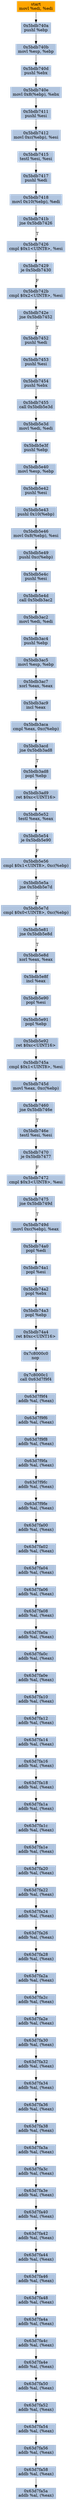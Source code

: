 digraph G {
node[shape=rectangle,style=filled,fillcolor=lightsteelblue,color=lightsteelblue]
bgcolor="transparent"
a0x5bdb7408movl_edi_edi[label="start\nmovl %edi, %edi",color="lightgrey",fillcolor="orange"];
a0x5bdb740apushl_ebp[label="0x5bdb740a\npushl %ebp"];
a0x5bdb740bmovl_esp_ebp[label="0x5bdb740b\nmovl %esp, %ebp"];
a0x5bdb740dpushl_ebx[label="0x5bdb740d\npushl %ebx"];
a0x5bdb740emovl_0x8ebp__ebx[label="0x5bdb740e\nmovl 0x8(%ebp), %ebx"];
a0x5bdb7411pushl_esi[label="0x5bdb7411\npushl %esi"];
a0x5bdb7412movl_0xcebp__esi[label="0x5bdb7412\nmovl 0xc(%ebp), %esi"];
a0x5bdb7415testl_esi_esi[label="0x5bdb7415\ntestl %esi, %esi"];
a0x5bdb7417pushl_edi[label="0x5bdb7417\npushl %edi"];
a0x5bdb7418movl_0x10ebp__edi[label="0x5bdb7418\nmovl 0x10(%ebp), %edi"];
a0x5bdb741bjne_0x5bdb7426[label="0x5bdb741b\njne 0x5bdb7426"];
a0x5bdb7426cmpl_0x1UINT8_esi[label="0x5bdb7426\ncmpl $0x1<UINT8>, %esi"];
a0x5bdb7429je_0x5bdb7430[label="0x5bdb7429\nje 0x5bdb7430"];
a0x5bdb742bcmpl_0x2UINT8_esi[label="0x5bdb742b\ncmpl $0x2<UINT8>, %esi"];
a0x5bdb742ejne_0x5bdb7452[label="0x5bdb742e\njne 0x5bdb7452"];
a0x5bdb7452pushl_edi[label="0x5bdb7452\npushl %edi"];
a0x5bdb7453pushl_esi[label="0x5bdb7453\npushl %esi"];
a0x5bdb7454pushl_ebx[label="0x5bdb7454\npushl %ebx"];
a0x5bdb7455call_0x5bdb5e3d[label="0x5bdb7455\ncall 0x5bdb5e3d"];
a0x5bdb5e3dmovl_edi_edi[label="0x5bdb5e3d\nmovl %edi, %edi"];
a0x5bdb5e3fpushl_ebp[label="0x5bdb5e3f\npushl %ebp"];
a0x5bdb5e40movl_esp_ebp[label="0x5bdb5e40\nmovl %esp, %ebp"];
a0x5bdb5e42pushl_esi[label="0x5bdb5e42\npushl %esi"];
a0x5bdb5e43pushl_0x10ebp_[label="0x5bdb5e43\npushl 0x10(%ebp)"];
a0x5bdb5e46movl_0x8ebp__esi[label="0x5bdb5e46\nmovl 0x8(%ebp), %esi"];
a0x5bdb5e49pushl_0xcebp_[label="0x5bdb5e49\npushl 0xc(%ebp)"];
a0x5bdb5e4cpushl_esi[label="0x5bdb5e4c\npushl %esi"];
a0x5bdb5e4dcall_0x5bdb3ac2[label="0x5bdb5e4d\ncall 0x5bdb3ac2"];
a0x5bdb3ac2movl_edi_edi[label="0x5bdb3ac2\nmovl %edi, %edi"];
a0x5bdb3ac4pushl_ebp[label="0x5bdb3ac4\npushl %ebp"];
a0x5bdb3ac5movl_esp_ebp[label="0x5bdb3ac5\nmovl %esp, %ebp"];
a0x5bdb3ac7xorl_eax_eax[label="0x5bdb3ac7\nxorl %eax, %eax"];
a0x5bdb3ac9incl_eax[label="0x5bdb3ac9\nincl %eax"];
a0x5bdb3acacmpl_eax_0xcebp_[label="0x5bdb3aca\ncmpl %eax, 0xc(%ebp)"];
a0x5bdb3acdjne_0x5bdb3ad8[label="0x5bdb3acd\njne 0x5bdb3ad8"];
a0x5bdb3ad8popl_ebp[label="0x5bdb3ad8\npopl %ebp"];
a0x5bdb3ad9ret_0xcUINT16[label="0x5bdb3ad9\nret $0xc<UINT16>"];
a0x5bdb5e52testl_eax_eax[label="0x5bdb5e52\ntestl %eax, %eax"];
a0x5bdb5e54je_0x5bdb5e90[label="0x5bdb5e54\nje 0x5bdb5e90"];
a0x5bdb5e56cmpl_0x1UINT8_0xcebp_[label="0x5bdb5e56\ncmpl $0x1<UINT8>, 0xc(%ebp)"];
a0x5bdb5e5ajne_0x5bdb5e7d[label="0x5bdb5e5a\njne 0x5bdb5e7d"];
a0x5bdb5e7dcmpl_0x0UINT8_0xcebp_[label="0x5bdb5e7d\ncmpl $0x0<UINT8>, 0xc(%ebp)"];
a0x5bdb5e81jne_0x5bdb5e8d[label="0x5bdb5e81\njne 0x5bdb5e8d"];
a0x5bdb5e8dxorl_eax_eax[label="0x5bdb5e8d\nxorl %eax, %eax"];
a0x5bdb5e8fincl_eax[label="0x5bdb5e8f\nincl %eax"];
a0x5bdb5e90popl_esi[label="0x5bdb5e90\npopl %esi"];
a0x5bdb5e91popl_ebp[label="0x5bdb5e91\npopl %ebp"];
a0x5bdb5e92ret_0xcUINT16[label="0x5bdb5e92\nret $0xc<UINT16>"];
a0x5bdb745acmpl_0x1UINT8_esi[label="0x5bdb745a\ncmpl $0x1<UINT8>, %esi"];
a0x5bdb745dmovl_eax_0xcebp_[label="0x5bdb745d\nmovl %eax, 0xc(%ebp)"];
a0x5bdb7460jne_0x5bdb746e[label="0x5bdb7460\njne 0x5bdb746e"];
a0x5bdb746etestl_esi_esi[label="0x5bdb746e\ntestl %esi, %esi"];
a0x5bdb7470je_0x5bdb7477[label="0x5bdb7470\nje 0x5bdb7477"];
a0x5bdb7472cmpl_0x3UINT8_esi[label="0x5bdb7472\ncmpl $0x3<UINT8>, %esi"];
a0x5bdb7475jne_0x5bdb749d[label="0x5bdb7475\njne 0x5bdb749d"];
a0x5bdb749dmovl_0xcebp__eax[label="0x5bdb749d\nmovl 0xc(%ebp), %eax"];
a0x5bdb74a0popl_edi[label="0x5bdb74a0\npopl %edi"];
a0x5bdb74a1popl_esi[label="0x5bdb74a1\npopl %esi"];
a0x5bdb74a2popl_ebx[label="0x5bdb74a2\npopl %ebx"];
a0x5bdb74a3popl_ebp[label="0x5bdb74a3\npopl %ebp"];
a0x5bdb74a4ret_0xcUINT16[label="0x5bdb74a4\nret $0xc<UINT16>"];
a0x7c8000c0nop_[label="0x7c8000c0\nnop "];
a0x7c8000c1call_0x63d7f9f4[label="0x7c8000c1\ncall 0x63d7f9f4"];
a0x63d7f9f4addb_al_eax_[label="0x63d7f9f4\naddb %al, (%eax)"];
a0x63d7f9f6addb_al_eax_[label="0x63d7f9f6\naddb %al, (%eax)"];
a0x63d7f9f8addb_al_eax_[label="0x63d7f9f8\naddb %al, (%eax)"];
a0x63d7f9faaddb_al_eax_[label="0x63d7f9fa\naddb %al, (%eax)"];
a0x63d7f9fcaddb_al_eax_[label="0x63d7f9fc\naddb %al, (%eax)"];
a0x63d7f9feaddb_al_eax_[label="0x63d7f9fe\naddb %al, (%eax)"];
a0x63d7fa00addb_al_eax_[label="0x63d7fa00\naddb %al, (%eax)"];
a0x63d7fa02addb_al_eax_[label="0x63d7fa02\naddb %al, (%eax)"];
a0x63d7fa04addb_al_eax_[label="0x63d7fa04\naddb %al, (%eax)"];
a0x63d7fa06addb_al_eax_[label="0x63d7fa06\naddb %al, (%eax)"];
a0x63d7fa08addb_al_eax_[label="0x63d7fa08\naddb %al, (%eax)"];
a0x63d7fa0aaddb_al_eax_[label="0x63d7fa0a\naddb %al, (%eax)"];
a0x63d7fa0caddb_al_eax_[label="0x63d7fa0c\naddb %al, (%eax)"];
a0x63d7fa0eaddb_al_eax_[label="0x63d7fa0e\naddb %al, (%eax)"];
a0x63d7fa10addb_al_eax_[label="0x63d7fa10\naddb %al, (%eax)"];
a0x63d7fa12addb_al_eax_[label="0x63d7fa12\naddb %al, (%eax)"];
a0x63d7fa14addb_al_eax_[label="0x63d7fa14\naddb %al, (%eax)"];
a0x63d7fa16addb_al_eax_[label="0x63d7fa16\naddb %al, (%eax)"];
a0x63d7fa18addb_al_eax_[label="0x63d7fa18\naddb %al, (%eax)"];
a0x63d7fa1aaddb_al_eax_[label="0x63d7fa1a\naddb %al, (%eax)"];
a0x63d7fa1caddb_al_eax_[label="0x63d7fa1c\naddb %al, (%eax)"];
a0x63d7fa1eaddb_al_eax_[label="0x63d7fa1e\naddb %al, (%eax)"];
a0x63d7fa20addb_al_eax_[label="0x63d7fa20\naddb %al, (%eax)"];
a0x63d7fa22addb_al_eax_[label="0x63d7fa22\naddb %al, (%eax)"];
a0x63d7fa24addb_al_eax_[label="0x63d7fa24\naddb %al, (%eax)"];
a0x63d7fa26addb_al_eax_[label="0x63d7fa26\naddb %al, (%eax)"];
a0x63d7fa28addb_al_eax_[label="0x63d7fa28\naddb %al, (%eax)"];
a0x63d7fa2aaddb_al_eax_[label="0x63d7fa2a\naddb %al, (%eax)"];
a0x63d7fa2caddb_al_eax_[label="0x63d7fa2c\naddb %al, (%eax)"];
a0x63d7fa2eaddb_al_eax_[label="0x63d7fa2e\naddb %al, (%eax)"];
a0x63d7fa30addb_al_eax_[label="0x63d7fa30\naddb %al, (%eax)"];
a0x63d7fa32addb_al_eax_[label="0x63d7fa32\naddb %al, (%eax)"];
a0x63d7fa34addb_al_eax_[label="0x63d7fa34\naddb %al, (%eax)"];
a0x63d7fa36addb_al_eax_[label="0x63d7fa36\naddb %al, (%eax)"];
a0x63d7fa38addb_al_eax_[label="0x63d7fa38\naddb %al, (%eax)"];
a0x63d7fa3aaddb_al_eax_[label="0x63d7fa3a\naddb %al, (%eax)"];
a0x63d7fa3caddb_al_eax_[label="0x63d7fa3c\naddb %al, (%eax)"];
a0x63d7fa3eaddb_al_eax_[label="0x63d7fa3e\naddb %al, (%eax)"];
a0x63d7fa40addb_al_eax_[label="0x63d7fa40\naddb %al, (%eax)"];
a0x63d7fa42addb_al_eax_[label="0x63d7fa42\naddb %al, (%eax)"];
a0x63d7fa44addb_al_eax_[label="0x63d7fa44\naddb %al, (%eax)"];
a0x63d7fa46addb_al_eax_[label="0x63d7fa46\naddb %al, (%eax)"];
a0x63d7fa48addb_al_eax_[label="0x63d7fa48\naddb %al, (%eax)"];
a0x63d7fa4aaddb_al_eax_[label="0x63d7fa4a\naddb %al, (%eax)"];
a0x63d7fa4caddb_al_eax_[label="0x63d7fa4c\naddb %al, (%eax)"];
a0x63d7fa4eaddb_al_eax_[label="0x63d7fa4e\naddb %al, (%eax)"];
a0x63d7fa50addb_al_eax_[label="0x63d7fa50\naddb %al, (%eax)"];
a0x63d7fa52addb_al_eax_[label="0x63d7fa52\naddb %al, (%eax)"];
a0x63d7fa54addb_al_eax_[label="0x63d7fa54\naddb %al, (%eax)"];
a0x63d7fa56addb_al_eax_[label="0x63d7fa56\naddb %al, (%eax)"];
a0x63d7fa58addb_al_eax_[label="0x63d7fa58\naddb %al, (%eax)"];
a0x63d7fa5aaddb_al_eax_[label="0x63d7fa5a\naddb %al, (%eax)"];
a0x5bdb7408movl_edi_edi -> a0x5bdb740apushl_ebp [color="#000000"];
a0x5bdb740apushl_ebp -> a0x5bdb740bmovl_esp_ebp [color="#000000"];
a0x5bdb740bmovl_esp_ebp -> a0x5bdb740dpushl_ebx [color="#000000"];
a0x5bdb740dpushl_ebx -> a0x5bdb740emovl_0x8ebp__ebx [color="#000000"];
a0x5bdb740emovl_0x8ebp__ebx -> a0x5bdb7411pushl_esi [color="#000000"];
a0x5bdb7411pushl_esi -> a0x5bdb7412movl_0xcebp__esi [color="#000000"];
a0x5bdb7412movl_0xcebp__esi -> a0x5bdb7415testl_esi_esi [color="#000000"];
a0x5bdb7415testl_esi_esi -> a0x5bdb7417pushl_edi [color="#000000"];
a0x5bdb7417pushl_edi -> a0x5bdb7418movl_0x10ebp__edi [color="#000000"];
a0x5bdb7418movl_0x10ebp__edi -> a0x5bdb741bjne_0x5bdb7426 [color="#000000"];
a0x5bdb741bjne_0x5bdb7426 -> a0x5bdb7426cmpl_0x1UINT8_esi [color="#000000",label="T"];
a0x5bdb7426cmpl_0x1UINT8_esi -> a0x5bdb7429je_0x5bdb7430 [color="#000000"];
a0x5bdb7429je_0x5bdb7430 -> a0x5bdb742bcmpl_0x2UINT8_esi [color="#000000",label="F"];
a0x5bdb742bcmpl_0x2UINT8_esi -> a0x5bdb742ejne_0x5bdb7452 [color="#000000"];
a0x5bdb742ejne_0x5bdb7452 -> a0x5bdb7452pushl_edi [color="#000000",label="T"];
a0x5bdb7452pushl_edi -> a0x5bdb7453pushl_esi [color="#000000"];
a0x5bdb7453pushl_esi -> a0x5bdb7454pushl_ebx [color="#000000"];
a0x5bdb7454pushl_ebx -> a0x5bdb7455call_0x5bdb5e3d [color="#000000"];
a0x5bdb7455call_0x5bdb5e3d -> a0x5bdb5e3dmovl_edi_edi [color="#000000"];
a0x5bdb5e3dmovl_edi_edi -> a0x5bdb5e3fpushl_ebp [color="#000000"];
a0x5bdb5e3fpushl_ebp -> a0x5bdb5e40movl_esp_ebp [color="#000000"];
a0x5bdb5e40movl_esp_ebp -> a0x5bdb5e42pushl_esi [color="#000000"];
a0x5bdb5e42pushl_esi -> a0x5bdb5e43pushl_0x10ebp_ [color="#000000"];
a0x5bdb5e43pushl_0x10ebp_ -> a0x5bdb5e46movl_0x8ebp__esi [color="#000000"];
a0x5bdb5e46movl_0x8ebp__esi -> a0x5bdb5e49pushl_0xcebp_ [color="#000000"];
a0x5bdb5e49pushl_0xcebp_ -> a0x5bdb5e4cpushl_esi [color="#000000"];
a0x5bdb5e4cpushl_esi -> a0x5bdb5e4dcall_0x5bdb3ac2 [color="#000000"];
a0x5bdb5e4dcall_0x5bdb3ac2 -> a0x5bdb3ac2movl_edi_edi [color="#000000"];
a0x5bdb3ac2movl_edi_edi -> a0x5bdb3ac4pushl_ebp [color="#000000"];
a0x5bdb3ac4pushl_ebp -> a0x5bdb3ac5movl_esp_ebp [color="#000000"];
a0x5bdb3ac5movl_esp_ebp -> a0x5bdb3ac7xorl_eax_eax [color="#000000"];
a0x5bdb3ac7xorl_eax_eax -> a0x5bdb3ac9incl_eax [color="#000000"];
a0x5bdb3ac9incl_eax -> a0x5bdb3acacmpl_eax_0xcebp_ [color="#000000"];
a0x5bdb3acacmpl_eax_0xcebp_ -> a0x5bdb3acdjne_0x5bdb3ad8 [color="#000000"];
a0x5bdb3acdjne_0x5bdb3ad8 -> a0x5bdb3ad8popl_ebp [color="#000000",label="T"];
a0x5bdb3ad8popl_ebp -> a0x5bdb3ad9ret_0xcUINT16 [color="#000000"];
a0x5bdb3ad9ret_0xcUINT16 -> a0x5bdb5e52testl_eax_eax [color="#000000"];
a0x5bdb5e52testl_eax_eax -> a0x5bdb5e54je_0x5bdb5e90 [color="#000000"];
a0x5bdb5e54je_0x5bdb5e90 -> a0x5bdb5e56cmpl_0x1UINT8_0xcebp_ [color="#000000",label="F"];
a0x5bdb5e56cmpl_0x1UINT8_0xcebp_ -> a0x5bdb5e5ajne_0x5bdb5e7d [color="#000000"];
a0x5bdb5e5ajne_0x5bdb5e7d -> a0x5bdb5e7dcmpl_0x0UINT8_0xcebp_ [color="#000000",label="T"];
a0x5bdb5e7dcmpl_0x0UINT8_0xcebp_ -> a0x5bdb5e81jne_0x5bdb5e8d [color="#000000"];
a0x5bdb5e81jne_0x5bdb5e8d -> a0x5bdb5e8dxorl_eax_eax [color="#000000",label="T"];
a0x5bdb5e8dxorl_eax_eax -> a0x5bdb5e8fincl_eax [color="#000000"];
a0x5bdb5e8fincl_eax -> a0x5bdb5e90popl_esi [color="#000000"];
a0x5bdb5e90popl_esi -> a0x5bdb5e91popl_ebp [color="#000000"];
a0x5bdb5e91popl_ebp -> a0x5bdb5e92ret_0xcUINT16 [color="#000000"];
a0x5bdb5e92ret_0xcUINT16 -> a0x5bdb745acmpl_0x1UINT8_esi [color="#000000"];
a0x5bdb745acmpl_0x1UINT8_esi -> a0x5bdb745dmovl_eax_0xcebp_ [color="#000000"];
a0x5bdb745dmovl_eax_0xcebp_ -> a0x5bdb7460jne_0x5bdb746e [color="#000000"];
a0x5bdb7460jne_0x5bdb746e -> a0x5bdb746etestl_esi_esi [color="#000000",label="T"];
a0x5bdb746etestl_esi_esi -> a0x5bdb7470je_0x5bdb7477 [color="#000000"];
a0x5bdb7470je_0x5bdb7477 -> a0x5bdb7472cmpl_0x3UINT8_esi [color="#000000",label="F"];
a0x5bdb7472cmpl_0x3UINT8_esi -> a0x5bdb7475jne_0x5bdb749d [color="#000000"];
a0x5bdb7475jne_0x5bdb749d -> a0x5bdb749dmovl_0xcebp__eax [color="#000000",label="T"];
a0x5bdb749dmovl_0xcebp__eax -> a0x5bdb74a0popl_edi [color="#000000"];
a0x5bdb74a0popl_edi -> a0x5bdb74a1popl_esi [color="#000000"];
a0x5bdb74a1popl_esi -> a0x5bdb74a2popl_ebx [color="#000000"];
a0x5bdb74a2popl_ebx -> a0x5bdb74a3popl_ebp [color="#000000"];
a0x5bdb74a3popl_ebp -> a0x5bdb74a4ret_0xcUINT16 [color="#000000"];
a0x5bdb74a4ret_0xcUINT16 -> a0x7c8000c0nop_ [color="#000000"];
a0x7c8000c0nop_ -> a0x7c8000c1call_0x63d7f9f4 [color="#000000"];
a0x7c8000c1call_0x63d7f9f4 -> a0x63d7f9f4addb_al_eax_ [color="#000000"];
a0x63d7f9f4addb_al_eax_ -> a0x63d7f9f6addb_al_eax_ [color="#000000"];
a0x63d7f9f6addb_al_eax_ -> a0x63d7f9f8addb_al_eax_ [color="#000000"];
a0x63d7f9f8addb_al_eax_ -> a0x63d7f9faaddb_al_eax_ [color="#000000"];
a0x63d7f9faaddb_al_eax_ -> a0x63d7f9fcaddb_al_eax_ [color="#000000"];
a0x63d7f9fcaddb_al_eax_ -> a0x63d7f9feaddb_al_eax_ [color="#000000"];
a0x63d7f9feaddb_al_eax_ -> a0x63d7fa00addb_al_eax_ [color="#000000"];
a0x63d7fa00addb_al_eax_ -> a0x63d7fa02addb_al_eax_ [color="#000000"];
a0x63d7fa02addb_al_eax_ -> a0x63d7fa04addb_al_eax_ [color="#000000"];
a0x63d7fa04addb_al_eax_ -> a0x63d7fa06addb_al_eax_ [color="#000000"];
a0x63d7fa06addb_al_eax_ -> a0x63d7fa08addb_al_eax_ [color="#000000"];
a0x63d7fa08addb_al_eax_ -> a0x63d7fa0aaddb_al_eax_ [color="#000000"];
a0x63d7fa0aaddb_al_eax_ -> a0x63d7fa0caddb_al_eax_ [color="#000000"];
a0x63d7fa0caddb_al_eax_ -> a0x63d7fa0eaddb_al_eax_ [color="#000000"];
a0x63d7fa0eaddb_al_eax_ -> a0x63d7fa10addb_al_eax_ [color="#000000"];
a0x63d7fa10addb_al_eax_ -> a0x63d7fa12addb_al_eax_ [color="#000000"];
a0x63d7fa12addb_al_eax_ -> a0x63d7fa14addb_al_eax_ [color="#000000"];
a0x63d7fa14addb_al_eax_ -> a0x63d7fa16addb_al_eax_ [color="#000000"];
a0x63d7fa16addb_al_eax_ -> a0x63d7fa18addb_al_eax_ [color="#000000"];
a0x63d7fa18addb_al_eax_ -> a0x63d7fa1aaddb_al_eax_ [color="#000000"];
a0x63d7fa1aaddb_al_eax_ -> a0x63d7fa1caddb_al_eax_ [color="#000000"];
a0x63d7fa1caddb_al_eax_ -> a0x63d7fa1eaddb_al_eax_ [color="#000000"];
a0x63d7fa1eaddb_al_eax_ -> a0x63d7fa20addb_al_eax_ [color="#000000"];
a0x63d7fa20addb_al_eax_ -> a0x63d7fa22addb_al_eax_ [color="#000000"];
a0x63d7fa22addb_al_eax_ -> a0x63d7fa24addb_al_eax_ [color="#000000"];
a0x63d7fa24addb_al_eax_ -> a0x63d7fa26addb_al_eax_ [color="#000000"];
a0x63d7fa26addb_al_eax_ -> a0x63d7fa28addb_al_eax_ [color="#000000"];
a0x63d7fa28addb_al_eax_ -> a0x63d7fa2aaddb_al_eax_ [color="#000000"];
a0x63d7fa2aaddb_al_eax_ -> a0x63d7fa2caddb_al_eax_ [color="#000000"];
a0x63d7fa2caddb_al_eax_ -> a0x63d7fa2eaddb_al_eax_ [color="#000000"];
a0x63d7fa2eaddb_al_eax_ -> a0x63d7fa30addb_al_eax_ [color="#000000"];
a0x63d7fa30addb_al_eax_ -> a0x63d7fa32addb_al_eax_ [color="#000000"];
a0x63d7fa32addb_al_eax_ -> a0x63d7fa34addb_al_eax_ [color="#000000"];
a0x63d7fa34addb_al_eax_ -> a0x63d7fa36addb_al_eax_ [color="#000000"];
a0x63d7fa36addb_al_eax_ -> a0x63d7fa38addb_al_eax_ [color="#000000"];
a0x63d7fa38addb_al_eax_ -> a0x63d7fa3aaddb_al_eax_ [color="#000000"];
a0x63d7fa3aaddb_al_eax_ -> a0x63d7fa3caddb_al_eax_ [color="#000000"];
a0x63d7fa3caddb_al_eax_ -> a0x63d7fa3eaddb_al_eax_ [color="#000000"];
a0x63d7fa3eaddb_al_eax_ -> a0x63d7fa40addb_al_eax_ [color="#000000"];
a0x63d7fa40addb_al_eax_ -> a0x63d7fa42addb_al_eax_ [color="#000000"];
a0x63d7fa42addb_al_eax_ -> a0x63d7fa44addb_al_eax_ [color="#000000"];
a0x63d7fa44addb_al_eax_ -> a0x63d7fa46addb_al_eax_ [color="#000000"];
a0x63d7fa46addb_al_eax_ -> a0x63d7fa48addb_al_eax_ [color="#000000"];
a0x63d7fa48addb_al_eax_ -> a0x63d7fa4aaddb_al_eax_ [color="#000000"];
a0x63d7fa4aaddb_al_eax_ -> a0x63d7fa4caddb_al_eax_ [color="#000000"];
a0x63d7fa4caddb_al_eax_ -> a0x63d7fa4eaddb_al_eax_ [color="#000000"];
a0x63d7fa4eaddb_al_eax_ -> a0x63d7fa50addb_al_eax_ [color="#000000"];
a0x63d7fa50addb_al_eax_ -> a0x63d7fa52addb_al_eax_ [color="#000000"];
a0x63d7fa52addb_al_eax_ -> a0x63d7fa54addb_al_eax_ [color="#000000"];
a0x63d7fa54addb_al_eax_ -> a0x63d7fa56addb_al_eax_ [color="#000000"];
a0x63d7fa56addb_al_eax_ -> a0x63d7fa58addb_al_eax_ [color="#000000"];
a0x63d7fa58addb_al_eax_ -> a0x63d7fa5aaddb_al_eax_ [color="#000000"];
}
